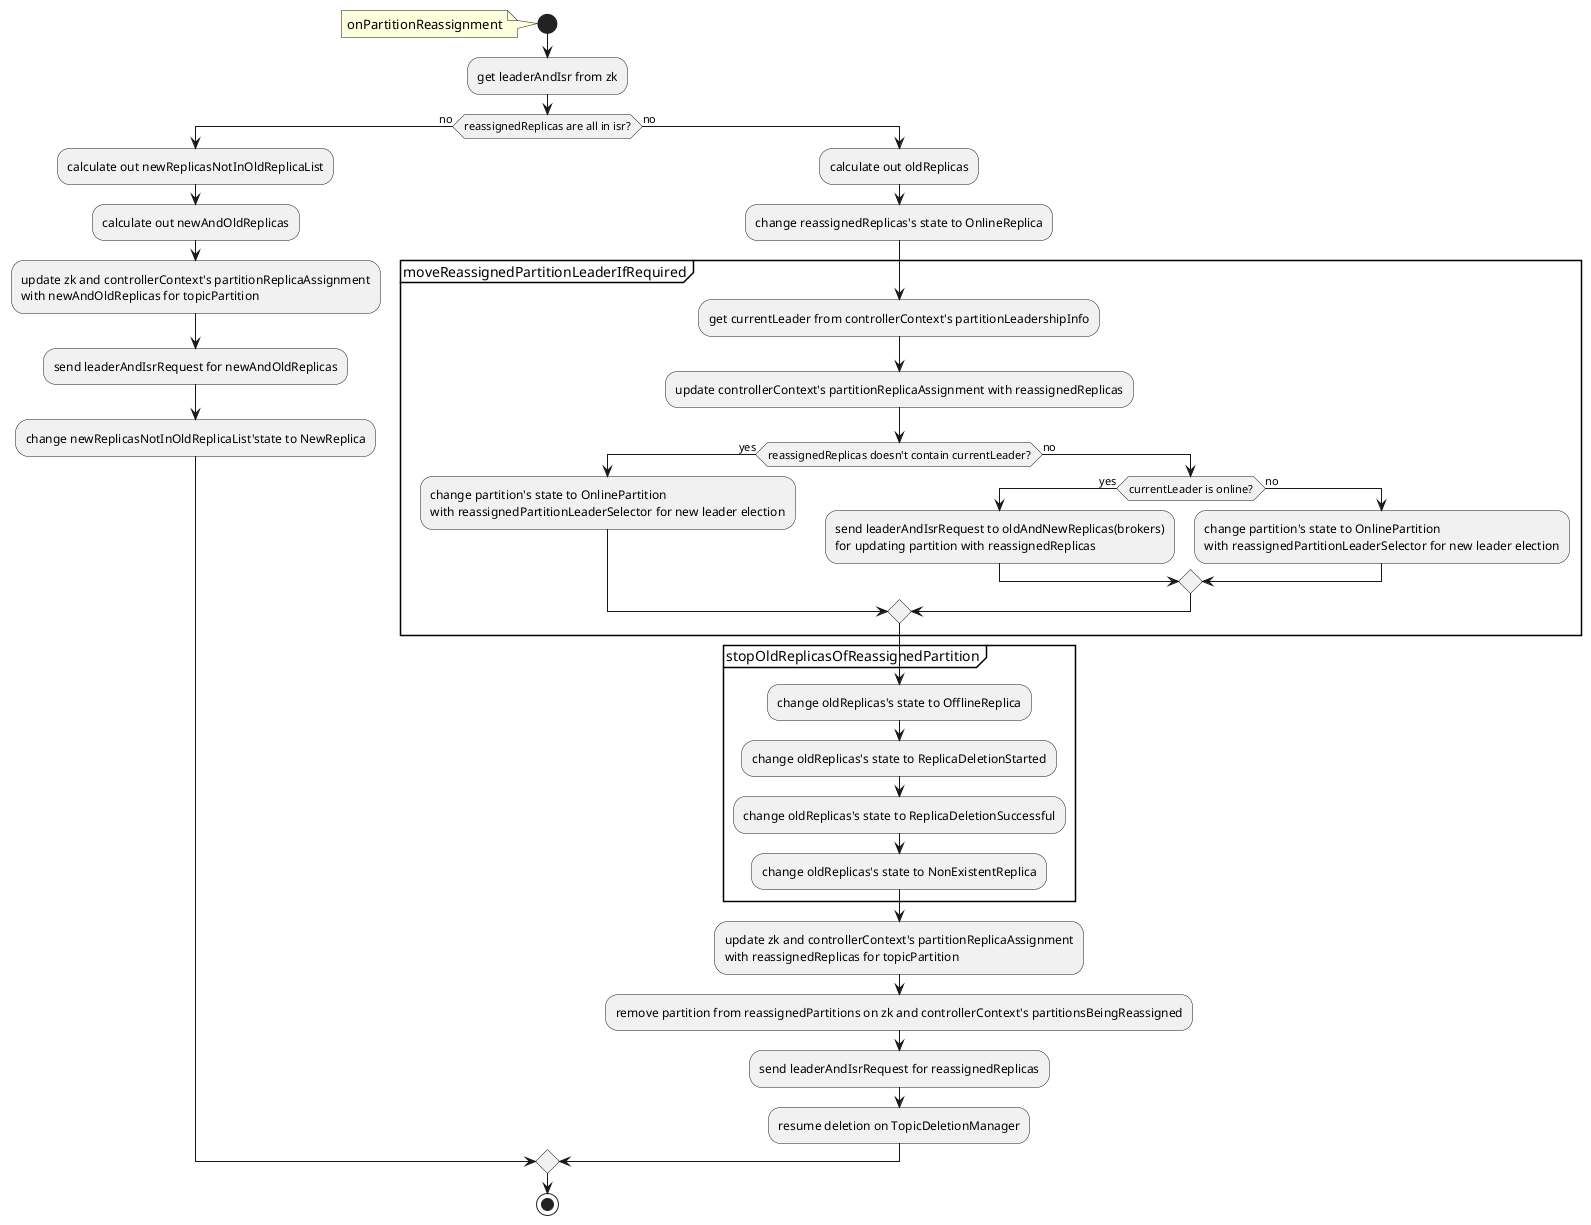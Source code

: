 @startuml
start
note left: onPartitionReassignment
:get leaderAndIsr from zk;
if (reassignedReplicas are all in isr?) then (no)
	:calculate out newReplicasNotInOldReplicaList;
	:calculate out newAndOldReplicas;
	:update zk and controllerContext's partitionReplicaAssignment 
	with newAndOldReplicas for topicPartition;
	:send leaderAndIsrRequest for newAndOldReplicas;
	:change newReplicasNotInOldReplicaList'state to NewReplica;
else (no)
	:calculate out oldReplicas;
	:change reassignedReplicas's state to OnlineReplica;
	partition moveReassignedPartitionLeaderIfRequired {
		:get currentLeader from controllerContext's partitionLeadershipInfo;
		:update controllerContext's partitionReplicaAssignment with reassignedReplicas;
		if (reassignedReplicas doesn't contain currentLeader?) then (yes)
			:change partition's state to OnlinePartition 
			with reassignedPartitionLeaderSelector for new leader election;
		else (no)
			if (currentLeader is online?) then (yes) 
				:send leaderAndIsrRequest to oldAndNewReplicas(brokers) 
				for updating partition with reassignedReplicas;
			else (no)
				:change partition's state to OnlinePartition 
				with reassignedPartitionLeaderSelector for new leader election;
			endif
		endif
	}
	partition stopOldReplicasOfReassignedPartition {
		:change oldReplicas's state to OfflineReplica;
		:change oldReplicas's state to ReplicaDeletionStarted;
		:change oldReplicas's state to ReplicaDeletionSuccessful;
		:change oldReplicas's state to NonExistentReplica;
	}
	:update zk and controllerContext's partitionReplicaAssignment 
	with reassignedReplicas for topicPartition;
	:remove partition from reassignedPartitions on zk and controllerContext's partitionsBeingReassigned;
	:send leaderAndIsrRequest for reassignedReplicas;
	:resume deletion on TopicDeletionManager;
endif
stop
@enduml
